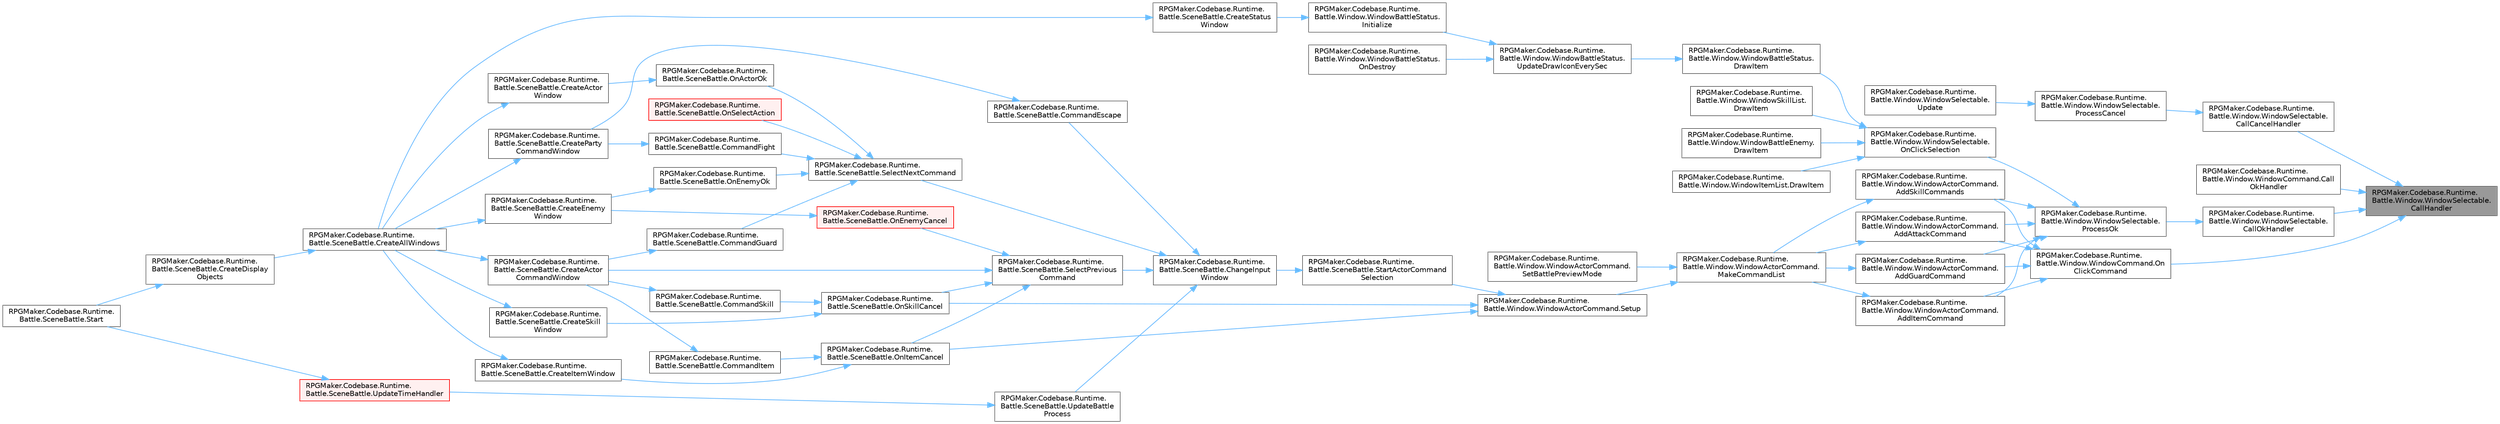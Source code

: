 digraph "RPGMaker.Codebase.Runtime.Battle.Window.WindowSelectable.CallHandler"
{
 // LATEX_PDF_SIZE
  bgcolor="transparent";
  edge [fontname=Helvetica,fontsize=10,labelfontname=Helvetica,labelfontsize=10];
  node [fontname=Helvetica,fontsize=10,shape=box,height=0.2,width=0.4];
  rankdir="RL";
  Node1 [id="Node000001",label="RPGMaker.Codebase.Runtime.\lBattle.Window.WindowSelectable.\lCallHandler",height=0.2,width=0.4,color="gray40", fillcolor="grey60", style="filled", fontcolor="black",tooltip="😁 指定したハンドラを呼ぶ"];
  Node1 -> Node2 [id="edge1_Node000001_Node000002",dir="back",color="steelblue1",style="solid",tooltip=" "];
  Node2 [id="Node000002",label="RPGMaker.Codebase.Runtime.\lBattle.Window.WindowSelectable.\lCallCancelHandler",height=0.2,width=0.4,color="grey40", fillcolor="white", style="filled",URL="$dd/d48/class_r_p_g_maker_1_1_codebase_1_1_runtime_1_1_battle_1_1_window_1_1_window_selectable.html#ae7f34080298a63f01f8826ef1d2b7aa9",tooltip="😁 キャンセルのハンドラを呼ぶ"];
  Node2 -> Node3 [id="edge2_Node000002_Node000003",dir="back",color="steelblue1",style="solid",tooltip=" "];
  Node3 [id="Node000003",label="RPGMaker.Codebase.Runtime.\lBattle.Window.WindowSelectable.\lProcessCancel",height=0.2,width=0.4,color="grey40", fillcolor="white", style="filled",URL="$dd/d48/class_r_p_g_maker_1_1_codebase_1_1_runtime_1_1_battle_1_1_window_1_1_window_selectable.html#abcc3dcffdadb507ac1944b74b32bcecc",tooltip="😁 キャンセルを処理"];
  Node3 -> Node4 [id="edge3_Node000003_Node000004",dir="back",color="steelblue1",style="solid",tooltip=" "];
  Node4 [id="Node000004",label="RPGMaker.Codebase.Runtime.\lBattle.Window.WindowSelectable.\lUpdate",height=0.2,width=0.4,color="grey40", fillcolor="white", style="filled",URL="$dd/d48/class_r_p_g_maker_1_1_codebase_1_1_runtime_1_1_battle_1_1_window_1_1_window_selectable.html#a97ce132998617df4e617ca7e20ab4fdf",tooltip="😁 Update処理"];
  Node1 -> Node5 [id="edge4_Node000001_Node000005",dir="back",color="steelblue1",style="solid",tooltip=" "];
  Node5 [id="Node000005",label="RPGMaker.Codebase.Runtime.\lBattle.Window.WindowCommand.Call\lOkHandler",height=0.2,width=0.4,color="grey40", fillcolor="white", style="filled",URL="$da/dbf/class_r_p_g_maker_1_1_codebase_1_1_runtime_1_1_battle_1_1_window_1_1_window_command.html#a8687682e391a2a331972887a6c473bcc",tooltip="😁 OKのハンドラを呼ぶ"];
  Node1 -> Node6 [id="edge5_Node000001_Node000006",dir="back",color="steelblue1",style="solid",tooltip=" "];
  Node6 [id="Node000006",label="RPGMaker.Codebase.Runtime.\lBattle.Window.WindowSelectable.\lCallOkHandler",height=0.2,width=0.4,color="grey40", fillcolor="white", style="filled",URL="$dd/d48/class_r_p_g_maker_1_1_codebase_1_1_runtime_1_1_battle_1_1_window_1_1_window_selectable.html#af3e5620ec06c10a690801ffcb4719011",tooltip="😁 OKのハンドラを呼ぶ"];
  Node6 -> Node7 [id="edge6_Node000006_Node000007",dir="back",color="steelblue1",style="solid",tooltip=" "];
  Node7 [id="Node000007",label="RPGMaker.Codebase.Runtime.\lBattle.Window.WindowSelectable.\lProcessOk",height=0.2,width=0.4,color="grey40", fillcolor="white", style="filled",URL="$dd/d48/class_r_p_g_maker_1_1_codebase_1_1_runtime_1_1_battle_1_1_window_1_1_window_selectable.html#a17fb737797bdd6a27ed96be2c129cc58",tooltip="😁 OKの処理"];
  Node7 -> Node8 [id="edge7_Node000007_Node000008",dir="back",color="steelblue1",style="solid",tooltip=" "];
  Node8 [id="Node000008",label="RPGMaker.Codebase.Runtime.\lBattle.Window.WindowActorCommand.\lAddAttackCommand",height=0.2,width=0.4,color="grey40", fillcolor="white", style="filled",URL="$d3/d67/class_r_p_g_maker_1_1_codebase_1_1_runtime_1_1_battle_1_1_window_1_1_window_actor_command.html#a4ef3db7e9a38abc4427af10ec572647c",tooltip="😁 [攻撃]コマンドを追加"];
  Node8 -> Node9 [id="edge8_Node000008_Node000009",dir="back",color="steelblue1",style="solid",tooltip=" "];
  Node9 [id="Node000009",label="RPGMaker.Codebase.Runtime.\lBattle.Window.WindowActorCommand.\lMakeCommandList",height=0.2,width=0.4,color="grey40", fillcolor="white", style="filled",URL="$d3/d67/class_r_p_g_maker_1_1_codebase_1_1_runtime_1_1_battle_1_1_window_1_1_window_actor_command.html#a298dd0d3f28c993adc12e6822748ec38",tooltip="😁 メニューに全項目を追加。 個々の追加は addCommand で行っている"];
  Node9 -> Node10 [id="edge9_Node000009_Node000010",dir="back",color="steelblue1",style="solid",tooltip=" "];
  Node10 [id="Node000010",label="RPGMaker.Codebase.Runtime.\lBattle.Window.WindowActorCommand.\lSetBattlePreviewMode",height=0.2,width=0.4,color="grey40", fillcolor="white", style="filled",URL="$d3/d67/class_r_p_g_maker_1_1_codebase_1_1_runtime_1_1_battle_1_1_window_1_1_window_actor_command.html#ae7a4bed264d10053e8ef69fdfc75b234",tooltip="😁 戦闘プレビュー・モード設定"];
  Node9 -> Node11 [id="edge10_Node000009_Node000011",dir="back",color="steelblue1",style="solid",tooltip=" "];
  Node11 [id="Node000011",label="RPGMaker.Codebase.Runtime.\lBattle.Window.WindowActorCommand.Setup",height=0.2,width=0.4,color="grey40", fillcolor="white", style="filled",URL="$d3/d67/class_r_p_g_maker_1_1_codebase_1_1_runtime_1_1_battle_1_1_window_1_1_window_actor_command.html#a29645d392f9d4cc293c0e65bd0c7045b",tooltip="😁 指定アクターのコマンドを設定"];
  Node11 -> Node12 [id="edge11_Node000011_Node000012",dir="back",color="steelblue1",style="solid",tooltip=" "];
  Node12 [id="Node000012",label="RPGMaker.Codebase.Runtime.\lBattle.SceneBattle.OnItemCancel",height=0.2,width=0.4,color="grey40", fillcolor="white", style="filled",URL="$dd/d83/class_r_p_g_maker_1_1_codebase_1_1_runtime_1_1_battle_1_1_scene_battle.html#a6f2168d68dbc4f9c789758d880e1e90d",tooltip="😁 [アイテム]ウィンドウで[キャンセル]が選択された時のハンドラ"];
  Node12 -> Node13 [id="edge12_Node000012_Node000013",dir="back",color="steelblue1",style="solid",tooltip=" "];
  Node13 [id="Node000013",label="RPGMaker.Codebase.Runtime.\lBattle.SceneBattle.CommandItem",height=0.2,width=0.4,color="grey40", fillcolor="white", style="filled",URL="$dd/d83/class_r_p_g_maker_1_1_codebase_1_1_runtime_1_1_battle_1_1_scene_battle.html#a62ec72920d8084303f9dbce06aec4260",tooltip="😁 [アイテム]コマンドのハンドラ"];
  Node13 -> Node14 [id="edge13_Node000013_Node000014",dir="back",color="steelblue1",style="solid",tooltip=" "];
  Node14 [id="Node000014",label="RPGMaker.Codebase.Runtime.\lBattle.SceneBattle.CreateActor\lCommandWindow",height=0.2,width=0.4,color="grey40", fillcolor="white", style="filled",URL="$dd/d83/class_r_p_g_maker_1_1_codebase_1_1_runtime_1_1_battle_1_1_scene_battle.html#a724e7857a3a65320fe6e1c7797646594",tooltip="😁 [アクター]コマンドウィンドウ(Window_ActorCommand)を生成"];
  Node14 -> Node15 [id="edge14_Node000014_Node000015",dir="back",color="steelblue1",style="solid",tooltip=" "];
  Node15 [id="Node000015",label="RPGMaker.Codebase.Runtime.\lBattle.SceneBattle.CreateAllWindows",height=0.2,width=0.4,color="grey40", fillcolor="white", style="filled",URL="$dd/d83/class_r_p_g_maker_1_1_codebase_1_1_runtime_1_1_battle_1_1_scene_battle.html#a1696ba0f56578c100381e543a4d89f0f",tooltip="😁 戦闘シーンに必要なすべてのウィンドウを生成"];
  Node15 -> Node16 [id="edge15_Node000015_Node000016",dir="back",color="steelblue1",style="solid",tooltip=" "];
  Node16 [id="Node000016",label="RPGMaker.Codebase.Runtime.\lBattle.SceneBattle.CreateDisplay\lObjects",height=0.2,width=0.4,color="grey40", fillcolor="white", style="filled",URL="$dd/d83/class_r_p_g_maker_1_1_codebase_1_1_runtime_1_1_battle_1_1_scene_battle.html#aacb7721fb35bd6b6334d73e9df2ade88",tooltip="😁 表示に必要なオブジェクトを生成。 スプライトセット、ウィンドウレイヤー、ウィンドウなど"];
  Node16 -> Node17 [id="edge16_Node000016_Node000017",dir="back",color="steelblue1",style="solid",tooltip=" "];
  Node17 [id="Node000017",label="RPGMaker.Codebase.Runtime.\lBattle.SceneBattle.Start",height=0.2,width=0.4,color="grey40", fillcolor="white", style="filled",URL="$dd/d83/class_r_p_g_maker_1_1_codebase_1_1_runtime_1_1_battle_1_1_scene_battle.html#a52668ac9e236a1452c2290bae1331f7d",tooltip="😁 シーンの開始"];
  Node12 -> Node18 [id="edge17_Node000012_Node000018",dir="back",color="steelblue1",style="solid",tooltip=" "];
  Node18 [id="Node000018",label="RPGMaker.Codebase.Runtime.\lBattle.SceneBattle.CreateItemWindow",height=0.2,width=0.4,color="grey40", fillcolor="white", style="filled",URL="$dd/d83/class_r_p_g_maker_1_1_codebase_1_1_runtime_1_1_battle_1_1_scene_battle.html#a57f867e85ec503225e9a252fa623ccc2",tooltip="😁 [アイテム]ウィンドウ(Window_BattleItem)を生成"];
  Node18 -> Node15 [id="edge18_Node000018_Node000015",dir="back",color="steelblue1",style="solid",tooltip=" "];
  Node11 -> Node19 [id="edge19_Node000011_Node000019",dir="back",color="steelblue1",style="solid",tooltip=" "];
  Node19 [id="Node000019",label="RPGMaker.Codebase.Runtime.\lBattle.SceneBattle.OnSkillCancel",height=0.2,width=0.4,color="grey40", fillcolor="white", style="filled",URL="$dd/d83/class_r_p_g_maker_1_1_codebase_1_1_runtime_1_1_battle_1_1_scene_battle.html#a8e99dbc4e22be1923c86b952e0dd04f7",tooltip="😁 [スキル]ウィンドウで[キャンセル]が選択された時のハンドラ"];
  Node19 -> Node20 [id="edge20_Node000019_Node000020",dir="back",color="steelblue1",style="solid",tooltip=" "];
  Node20 [id="Node000020",label="RPGMaker.Codebase.Runtime.\lBattle.SceneBattle.CommandSkill",height=0.2,width=0.4,color="grey40", fillcolor="white", style="filled",URL="$dd/d83/class_r_p_g_maker_1_1_codebase_1_1_runtime_1_1_battle_1_1_scene_battle.html#a6c6f252160ff91a86574d896a92feef3",tooltip="😁 [スキル]コマンドのハンドラ"];
  Node20 -> Node14 [id="edge21_Node000020_Node000014",dir="back",color="steelblue1",style="solid",tooltip=" "];
  Node19 -> Node21 [id="edge22_Node000019_Node000021",dir="back",color="steelblue1",style="solid",tooltip=" "];
  Node21 [id="Node000021",label="RPGMaker.Codebase.Runtime.\lBattle.SceneBattle.CreateSkill\lWindow",height=0.2,width=0.4,color="grey40", fillcolor="white", style="filled",URL="$dd/d83/class_r_p_g_maker_1_1_codebase_1_1_runtime_1_1_battle_1_1_scene_battle.html#ad8e7c57e41f5e68675b104adce04aa94",tooltip="😁 [スキル]ウィンドウ(Window_BattleSkill)を生成"];
  Node21 -> Node15 [id="edge23_Node000021_Node000015",dir="back",color="steelblue1",style="solid",tooltip=" "];
  Node11 -> Node22 [id="edge24_Node000011_Node000022",dir="back",color="steelblue1",style="solid",tooltip=" "];
  Node22 [id="Node000022",label="RPGMaker.Codebase.Runtime.\lBattle.SceneBattle.StartActorCommand\lSelection",height=0.2,width=0.4,color="grey40", fillcolor="white", style="filled",URL="$dd/d83/class_r_p_g_maker_1_1_codebase_1_1_runtime_1_1_battle_1_1_scene_battle.html#a3f66aa45a944ad066eab9284925cac95",tooltip="😁 [アクター]コマンドの選択開始"];
  Node22 -> Node23 [id="edge25_Node000022_Node000023",dir="back",color="steelblue1",style="solid",tooltip=" "];
  Node23 [id="Node000023",label="RPGMaker.Codebase.Runtime.\lBattle.SceneBattle.ChangeInput\lWindow",height=0.2,width=0.4,color="grey40", fillcolor="white", style="filled",URL="$dd/d83/class_r_p_g_maker_1_1_codebase_1_1_runtime_1_1_battle_1_1_scene_battle.html#af9ea7537c5f6dcfd13cb79e50c5a680c",tooltip="😁 [パーティ]か[アクター]のコマンドウィンドウの選択、非選択を状態に応じて切り替え"];
  Node23 -> Node24 [id="edge26_Node000023_Node000024",dir="back",color="steelblue1",style="solid",tooltip=" "];
  Node24 [id="Node000024",label="RPGMaker.Codebase.Runtime.\lBattle.SceneBattle.CommandEscape",height=0.2,width=0.4,color="grey40", fillcolor="white", style="filled",URL="$dd/d83/class_r_p_g_maker_1_1_codebase_1_1_runtime_1_1_battle_1_1_scene_battle.html#ac39dc56622f109fbc054b3145453d477",tooltip="😁 [逃げる]コマンドのハンドラ"];
  Node24 -> Node25 [id="edge27_Node000024_Node000025",dir="back",color="steelblue1",style="solid",tooltip=" "];
  Node25 [id="Node000025",label="RPGMaker.Codebase.Runtime.\lBattle.SceneBattle.CreateParty\lCommandWindow",height=0.2,width=0.4,color="grey40", fillcolor="white", style="filled",URL="$dd/d83/class_r_p_g_maker_1_1_codebase_1_1_runtime_1_1_battle_1_1_scene_battle.html#a34fb2203c5c96fd2964a2e0902bf2ddd",tooltip="😁 [パーティ]コマンドウィンドウ(Window_PartyCommand)を生成"];
  Node25 -> Node15 [id="edge28_Node000025_Node000015",dir="back",color="steelblue1",style="solid",tooltip=" "];
  Node23 -> Node26 [id="edge29_Node000023_Node000026",dir="back",color="steelblue1",style="solid",tooltip=" "];
  Node26 [id="Node000026",label="RPGMaker.Codebase.Runtime.\lBattle.SceneBattle.SelectNextCommand",height=0.2,width=0.4,color="grey40", fillcolor="white", style="filled",URL="$dd/d83/class_r_p_g_maker_1_1_codebase_1_1_runtime_1_1_battle_1_1_scene_battle.html#ad0ea7805a4a4e914a861ac725db87088",tooltip="😁 ひとつ先のコマンドを選択"];
  Node26 -> Node27 [id="edge30_Node000026_Node000027",dir="back",color="steelblue1",style="solid",tooltip=" "];
  Node27 [id="Node000027",label="RPGMaker.Codebase.Runtime.\lBattle.SceneBattle.CommandFight",height=0.2,width=0.4,color="grey40", fillcolor="white", style="filled",URL="$dd/d83/class_r_p_g_maker_1_1_codebase_1_1_runtime_1_1_battle_1_1_scene_battle.html#aa9ee228c9cd8ae0e6b724f671392bfd2",tooltip="😁 [戦う]コマンドのハンドラ"];
  Node27 -> Node25 [id="edge31_Node000027_Node000025",dir="back",color="steelblue1",style="solid",tooltip=" "];
  Node26 -> Node28 [id="edge32_Node000026_Node000028",dir="back",color="steelblue1",style="solid",tooltip=" "];
  Node28 [id="Node000028",label="RPGMaker.Codebase.Runtime.\lBattle.SceneBattle.CommandGuard",height=0.2,width=0.4,color="grey40", fillcolor="white", style="filled",URL="$dd/d83/class_r_p_g_maker_1_1_codebase_1_1_runtime_1_1_battle_1_1_scene_battle.html#ac497fc4b41555f2d4bb57d590a892253",tooltip="😁 [防御]コマンドのハンドラ"];
  Node28 -> Node14 [id="edge33_Node000028_Node000014",dir="back",color="steelblue1",style="solid",tooltip=" "];
  Node26 -> Node29 [id="edge34_Node000026_Node000029",dir="back",color="steelblue1",style="solid",tooltip=" "];
  Node29 [id="Node000029",label="RPGMaker.Codebase.Runtime.\lBattle.SceneBattle.OnActorOk",height=0.2,width=0.4,color="grey40", fillcolor="white", style="filled",URL="$dd/d83/class_r_p_g_maker_1_1_codebase_1_1_runtime_1_1_battle_1_1_scene_battle.html#ae947917d2cf277968571d18259c3ef84",tooltip="😁 [アクター]選択ウィンドウで[OK]が選択された時のハンドラ"];
  Node29 -> Node30 [id="edge35_Node000029_Node000030",dir="back",color="steelblue1",style="solid",tooltip=" "];
  Node30 [id="Node000030",label="RPGMaker.Codebase.Runtime.\lBattle.SceneBattle.CreateActor\lWindow",height=0.2,width=0.4,color="grey40", fillcolor="white", style="filled",URL="$dd/d83/class_r_p_g_maker_1_1_codebase_1_1_runtime_1_1_battle_1_1_scene_battle.html#ace4c64d62d1d9446e696853103a2a2e0",tooltip="😁 [アクター]選択ウィンドウ(Window_BattleActor)を生成"];
  Node30 -> Node15 [id="edge36_Node000030_Node000015",dir="back",color="steelblue1",style="solid",tooltip=" "];
  Node26 -> Node31 [id="edge37_Node000026_Node000031",dir="back",color="steelblue1",style="solid",tooltip=" "];
  Node31 [id="Node000031",label="RPGMaker.Codebase.Runtime.\lBattle.SceneBattle.OnEnemyOk",height=0.2,width=0.4,color="grey40", fillcolor="white", style="filled",URL="$dd/d83/class_r_p_g_maker_1_1_codebase_1_1_runtime_1_1_battle_1_1_scene_battle.html#a68af04f0dbb5d0450b8498c3dd4c863d",tooltip="😁 [敵キャラ]選択ウィンドウで[OK]が選択された時のハンドラ"];
  Node31 -> Node32 [id="edge38_Node000031_Node000032",dir="back",color="steelblue1",style="solid",tooltip=" "];
  Node32 [id="Node000032",label="RPGMaker.Codebase.Runtime.\lBattle.SceneBattle.CreateEnemy\lWindow",height=0.2,width=0.4,color="grey40", fillcolor="white", style="filled",URL="$dd/d83/class_r_p_g_maker_1_1_codebase_1_1_runtime_1_1_battle_1_1_scene_battle.html#aaf777157e6ce6a7c6bb0418377d43794",tooltip="😁 [敵キャラ]選択ウィンドウ(Window_BattleEnemy)を生成"];
  Node32 -> Node15 [id="edge39_Node000032_Node000015",dir="back",color="steelblue1",style="solid",tooltip=" "];
  Node26 -> Node33 [id="edge40_Node000026_Node000033",dir="back",color="steelblue1",style="solid",tooltip=" "];
  Node33 [id="Node000033",label="RPGMaker.Codebase.Runtime.\lBattle.SceneBattle.OnSelectAction",height=0.2,width=0.4,color="red", fillcolor="#FFF0F0", style="filled",URL="$dd/d83/class_r_p_g_maker_1_1_codebase_1_1_runtime_1_1_battle_1_1_scene_battle.html#a5d5585b378684fa44037088cc809d378",tooltip="😁 アイテムかスキルが選択された時のハンドラ"];
  Node23 -> Node36 [id="edge41_Node000023_Node000036",dir="back",color="steelblue1",style="solid",tooltip=" "];
  Node36 [id="Node000036",label="RPGMaker.Codebase.Runtime.\lBattle.SceneBattle.SelectPrevious\lCommand",height=0.2,width=0.4,color="grey40", fillcolor="white", style="filled",URL="$dd/d83/class_r_p_g_maker_1_1_codebase_1_1_runtime_1_1_battle_1_1_scene_battle.html#ae66c1bae9ae74ecbb99d3af5856d8cbc",tooltip="😁 ひとつ前のコマンドを選択"];
  Node36 -> Node14 [id="edge42_Node000036_Node000014",dir="back",color="steelblue1",style="solid",tooltip=" "];
  Node36 -> Node37 [id="edge43_Node000036_Node000037",dir="back",color="steelblue1",style="solid",tooltip=" "];
  Node37 [id="Node000037",label="RPGMaker.Codebase.Runtime.\lBattle.SceneBattle.OnEnemyCancel",height=0.2,width=0.4,color="red", fillcolor="#FFF0F0", style="filled",URL="$dd/d83/class_r_p_g_maker_1_1_codebase_1_1_runtime_1_1_battle_1_1_scene_battle.html#a64705a2bc83d2639845713c7a389b8a3",tooltip="😁 [敵キャラ]選択ウィンドウで[キャンセル]が選択された時のハンドラ"];
  Node37 -> Node32 [id="edge44_Node000037_Node000032",dir="back",color="steelblue1",style="solid",tooltip=" "];
  Node36 -> Node12 [id="edge45_Node000036_Node000012",dir="back",color="steelblue1",style="solid",tooltip=" "];
  Node36 -> Node19 [id="edge46_Node000036_Node000019",dir="back",color="steelblue1",style="solid",tooltip=" "];
  Node23 -> Node40 [id="edge47_Node000023_Node000040",dir="back",color="steelblue1",style="solid",tooltip=" "];
  Node40 [id="Node000040",label="RPGMaker.Codebase.Runtime.\lBattle.SceneBattle.UpdateBattle\lProcess",height=0.2,width=0.4,color="grey40", fillcolor="white", style="filled",URL="$dd/d83/class_r_p_g_maker_1_1_codebase_1_1_runtime_1_1_battle_1_1_scene_battle.html#a1f31a5ebcfb8ed4ad9bb74914a71a113",tooltip="😁 戦闘段階のアップデート"];
  Node40 -> Node41 [id="edge48_Node000040_Node000041",dir="back",color="steelblue1",style="solid",tooltip=" "];
  Node41 [id="Node000041",label="RPGMaker.Codebase.Runtime.\lBattle.SceneBattle.UpdateTimeHandler",height=0.2,width=0.4,color="red", fillcolor="#FFF0F0", style="filled",URL="$dd/d83/class_r_p_g_maker_1_1_codebase_1_1_runtime_1_1_battle_1_1_scene_battle.html#ae66aece195b0814c37fae654108f21ba",tooltip="😁 Update処理"];
  Node41 -> Node17 [id="edge49_Node000041_Node000017",dir="back",color="steelblue1",style="solid",tooltip=" "];
  Node7 -> Node43 [id="edge50_Node000007_Node000043",dir="back",color="steelblue1",style="solid",tooltip=" "];
  Node43 [id="Node000043",label="RPGMaker.Codebase.Runtime.\lBattle.Window.WindowActorCommand.\lAddGuardCommand",height=0.2,width=0.4,color="grey40", fillcolor="white", style="filled",URL="$d3/d67/class_r_p_g_maker_1_1_codebase_1_1_runtime_1_1_battle_1_1_window_1_1_window_actor_command.html#a6d117e90b15fa8e5f946d575b851ab93",tooltip="😁 [防御]コマンドを追加"];
  Node43 -> Node9 [id="edge51_Node000043_Node000009",dir="back",color="steelblue1",style="solid",tooltip=" "];
  Node7 -> Node44 [id="edge52_Node000007_Node000044",dir="back",color="steelblue1",style="solid",tooltip=" "];
  Node44 [id="Node000044",label="RPGMaker.Codebase.Runtime.\lBattle.Window.WindowActorCommand.\lAddItemCommand",height=0.2,width=0.4,color="grey40", fillcolor="white", style="filled",URL="$d3/d67/class_r_p_g_maker_1_1_codebase_1_1_runtime_1_1_battle_1_1_window_1_1_window_actor_command.html#a6ad6d34477d05c760b4fe4d7f10c597a",tooltip="😁 [アイテム]コマンドを追加"];
  Node44 -> Node9 [id="edge53_Node000044_Node000009",dir="back",color="steelblue1",style="solid",tooltip=" "];
  Node7 -> Node45 [id="edge54_Node000007_Node000045",dir="back",color="steelblue1",style="solid",tooltip=" "];
  Node45 [id="Node000045",label="RPGMaker.Codebase.Runtime.\lBattle.Window.WindowActorCommand.\lAddSkillCommands",height=0.2,width=0.4,color="grey40", fillcolor="white", style="filled",URL="$d3/d67/class_r_p_g_maker_1_1_codebase_1_1_runtime_1_1_battle_1_1_window_1_1_window_actor_command.html#aa51ed548df5ac86e06303f5d3a6671c1",tooltip="😁 [スキル]コマンドを追加"];
  Node45 -> Node9 [id="edge55_Node000045_Node000009",dir="back",color="steelblue1",style="solid",tooltip=" "];
  Node7 -> Node46 [id="edge56_Node000007_Node000046",dir="back",color="steelblue1",style="solid",tooltip=" "];
  Node46 [id="Node000046",label="RPGMaker.Codebase.Runtime.\lBattle.Window.WindowSelectable.\lOnClickSelection",height=0.2,width=0.4,color="grey40", fillcolor="white", style="filled",URL="$dd/d48/class_r_p_g_maker_1_1_codebase_1_1_runtime_1_1_battle_1_1_window_1_1_window_selectable.html#aeca563beba4c04a7ef11a9a309761fde",tooltip="😁 ボタン選択時処理"];
  Node46 -> Node47 [id="edge57_Node000046_Node000047",dir="back",color="steelblue1",style="solid",tooltip=" "];
  Node47 [id="Node000047",label="RPGMaker.Codebase.Runtime.\lBattle.Window.WindowBattleEnemy.\lDrawItem",height=0.2,width=0.4,color="grey40", fillcolor="white", style="filled",URL="$d6/dc5/class_r_p_g_maker_1_1_codebase_1_1_runtime_1_1_battle_1_1_window_1_1_window_battle_enemy.html#ae34907694b510498715ecaf071068d2e",tooltip="😁 指定番号の項目を描画"];
  Node46 -> Node48 [id="edge58_Node000046_Node000048",dir="back",color="steelblue1",style="solid",tooltip=" "];
  Node48 [id="Node000048",label="RPGMaker.Codebase.Runtime.\lBattle.Window.WindowBattleStatus.\lDrawItem",height=0.2,width=0.4,color="grey40", fillcolor="white", style="filled",URL="$d6/daf/class_r_p_g_maker_1_1_codebase_1_1_runtime_1_1_battle_1_1_window_1_1_window_battle_status.html#a8dbc8e05487d8a80ef6c21fbed9abdcb",tooltip="😁 指定番号の項目を描画"];
  Node48 -> Node49 [id="edge59_Node000048_Node000049",dir="back",color="steelblue1",style="solid",tooltip=" "];
  Node49 [id="Node000049",label="RPGMaker.Codebase.Runtime.\lBattle.Window.WindowBattleStatus.\lUpdateDrawIconEverySec",height=0.2,width=0.4,color="grey40", fillcolor="white", style="filled",URL="$d6/daf/class_r_p_g_maker_1_1_codebase_1_1_runtime_1_1_battle_1_1_window_1_1_window_battle_status.html#a649e50f6d6929b06933d94ac78dd17c0",tooltip="😁 毎秒の更新処理"];
  Node49 -> Node50 [id="edge60_Node000049_Node000050",dir="back",color="steelblue1",style="solid",tooltip=" "];
  Node50 [id="Node000050",label="RPGMaker.Codebase.Runtime.\lBattle.Window.WindowBattleStatus.\lInitialize",height=0.2,width=0.4,color="grey40", fillcolor="white", style="filled",URL="$d6/daf/class_r_p_g_maker_1_1_codebase_1_1_runtime_1_1_battle_1_1_window_1_1_window_battle_status.html#ae534159741a3d8678abb6a9a9ac7eca5",tooltip="😁 初期化"];
  Node50 -> Node51 [id="edge61_Node000050_Node000051",dir="back",color="steelblue1",style="solid",tooltip=" "];
  Node51 [id="Node000051",label="RPGMaker.Codebase.Runtime.\lBattle.SceneBattle.CreateStatus\lWindow",height=0.2,width=0.4,color="grey40", fillcolor="white", style="filled",URL="$dd/d83/class_r_p_g_maker_1_1_codebase_1_1_runtime_1_1_battle_1_1_scene_battle.html#a442e991df0c551a8116da35bd02e3dcf",tooltip="😁 [ステータス]ウィンドウ(Window_BattleStatus)を生成"];
  Node51 -> Node15 [id="edge62_Node000051_Node000015",dir="back",color="steelblue1",style="solid",tooltip=" "];
  Node49 -> Node52 [id="edge63_Node000049_Node000052",dir="back",color="steelblue1",style="solid",tooltip=" "];
  Node52 [id="Node000052",label="RPGMaker.Codebase.Runtime.\lBattle.Window.WindowBattleStatus.\lOnDestroy",height=0.2,width=0.4,color="grey40", fillcolor="white", style="filled",URL="$d6/daf/class_r_p_g_maker_1_1_codebase_1_1_runtime_1_1_battle_1_1_window_1_1_window_battle_status.html#a4eae8de9a04dfd5a408cd4d75d2b578a",tooltip="😁 破棄時処理"];
  Node46 -> Node53 [id="edge64_Node000046_Node000053",dir="back",color="steelblue1",style="solid",tooltip=" "];
  Node53 [id="Node000053",label="RPGMaker.Codebase.Runtime.\lBattle.Window.WindowItemList.DrawItem",height=0.2,width=0.4,color="grey40", fillcolor="white", style="filled",URL="$d7/db8/class_r_p_g_maker_1_1_codebase_1_1_runtime_1_1_battle_1_1_window_1_1_window_item_list.html#ae474e9a1fb4a4d17ac59a419a4a2bff1",tooltip="😁 指定した[アイテム]の[名前]を指定位置に描画"];
  Node46 -> Node54 [id="edge65_Node000046_Node000054",dir="back",color="steelblue1",style="solid",tooltip=" "];
  Node54 [id="Node000054",label="RPGMaker.Codebase.Runtime.\lBattle.Window.WindowSkillList.\lDrawItem",height=0.2,width=0.4,color="grey40", fillcolor="white", style="filled",URL="$dd/d71/class_r_p_g_maker_1_1_codebase_1_1_runtime_1_1_battle_1_1_window_1_1_window_skill_list.html#a7fe27f6265f0f00b820a28f5642271fe",tooltip="😁 指定番号の項目を描画"];
  Node1 -> Node55 [id="edge66_Node000001_Node000055",dir="back",color="steelblue1",style="solid",tooltip=" "];
  Node55 [id="Node000055",label="RPGMaker.Codebase.Runtime.\lBattle.Window.WindowCommand.On\lClickCommand",height=0.2,width=0.4,color="grey40", fillcolor="white", style="filled",URL="$da/dbf/class_r_p_g_maker_1_1_codebase_1_1_runtime_1_1_battle_1_1_window_1_1_window_command.html#abfe11db1b46b9086650d961b08bea24d",tooltip="😁 クリック時の処理"];
  Node55 -> Node8 [id="edge67_Node000055_Node000008",dir="back",color="steelblue1",style="solid",tooltip=" "];
  Node55 -> Node43 [id="edge68_Node000055_Node000043",dir="back",color="steelblue1",style="solid",tooltip=" "];
  Node55 -> Node44 [id="edge69_Node000055_Node000044",dir="back",color="steelblue1",style="solid",tooltip=" "];
  Node55 -> Node45 [id="edge70_Node000055_Node000045",dir="back",color="steelblue1",style="solid",tooltip=" "];
}
